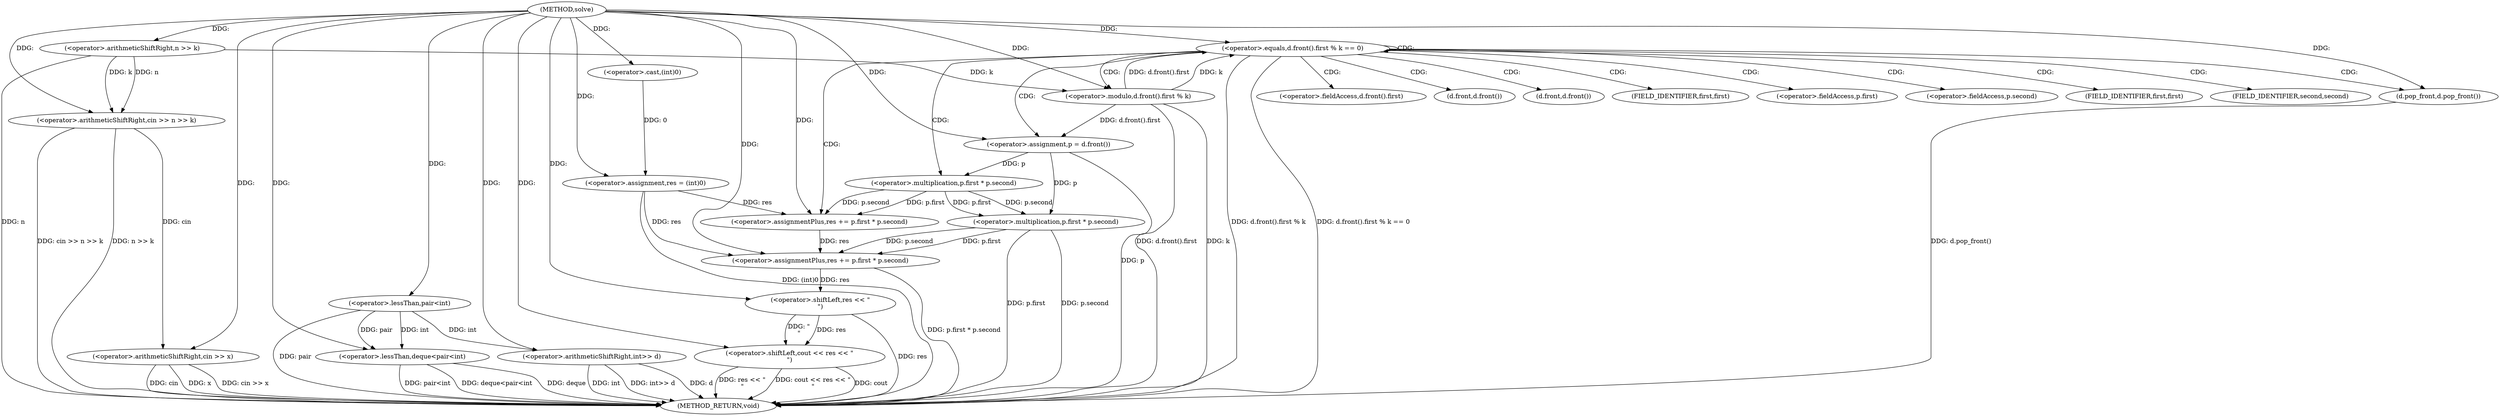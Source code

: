 digraph "solve" {  
"1000104" [label = "(METHOD,solve)" ]
"1000174" [label = "(METHOD_RETURN,void)" ]
"1000109" [label = "(<operator>.arithmeticShiftRight,cin >> n >> k)" ]
"1000129" [label = "(<operator>.assignment,res = (int)0)" ]
"1000169" [label = "(<operator>.shiftLeft,cout << res << \"\n\")" ]
"1000115" [label = "(<operator>.lessThan,deque<pair<int)" ]
"1000120" [label = "(<operator>.arithmeticShiftRight,int>> d)" ]
"1000124" [label = "(<operator>.arithmeticShiftRight,cin >> x)" ]
"1000135" [label = "(<operator>.equals,d.front().first % k == 0)" ]
"1000160" [label = "(<operator>.assignmentPlus,res += p.first * p.second)" ]
"1000111" [label = "(<operator>.arithmeticShiftRight,n >> k)" ]
"1000131" [label = "(<operator>.cast,(int)0)" ]
"1000144" [label = "(<operator>.assignment,p = d.front())" ]
"1000147" [label = "(d.pop_front,d.pop_front())" ]
"1000148" [label = "(<operator>.assignmentPlus,res += p.first * p.second)" ]
"1000171" [label = "(<operator>.shiftLeft,res << \"\n\")" ]
"1000117" [label = "(<operator>.lessThan,pair<int)" ]
"1000136" [label = "(<operator>.modulo,d.front().first % k)" ]
"1000162" [label = "(<operator>.multiplication,p.first * p.second)" ]
"1000150" [label = "(<operator>.multiplication,p.first * p.second)" ]
"1000137" [label = "(<operator>.fieldAccess,d.front().first)" ]
"1000146" [label = "(d.front,d.front())" ]
"1000138" [label = "(d.front,d.front())" ]
"1000139" [label = "(FIELD_IDENTIFIER,first,first)" ]
"1000151" [label = "(<operator>.fieldAccess,p.first)" ]
"1000154" [label = "(<operator>.fieldAccess,p.second)" ]
"1000153" [label = "(FIELD_IDENTIFIER,first,first)" ]
"1000156" [label = "(FIELD_IDENTIFIER,second,second)" ]
  "1000111" -> "1000174"  [ label = "DDG: n"] 
  "1000109" -> "1000174"  [ label = "DDG: n >> k"] 
  "1000109" -> "1000174"  [ label = "DDG: cin >> n >> k"] 
  "1000115" -> "1000174"  [ label = "DDG: pair<int"] 
  "1000115" -> "1000174"  [ label = "DDG: deque<pair<int"] 
  "1000120" -> "1000174"  [ label = "DDG: int"] 
  "1000120" -> "1000174"  [ label = "DDG: int>> d"] 
  "1000124" -> "1000174"  [ label = "DDG: cin"] 
  "1000124" -> "1000174"  [ label = "DDG: x"] 
  "1000124" -> "1000174"  [ label = "DDG: cin >> x"] 
  "1000129" -> "1000174"  [ label = "DDG: (int)0"] 
  "1000136" -> "1000174"  [ label = "DDG: d.front().first"] 
  "1000136" -> "1000174"  [ label = "DDG: k"] 
  "1000135" -> "1000174"  [ label = "DDG: d.front().first % k"] 
  "1000135" -> "1000174"  [ label = "DDG: d.front().first % k == 0"] 
  "1000162" -> "1000174"  [ label = "DDG: p.first"] 
  "1000162" -> "1000174"  [ label = "DDG: p.second"] 
  "1000160" -> "1000174"  [ label = "DDG: p.first * p.second"] 
  "1000171" -> "1000174"  [ label = "DDG: res"] 
  "1000169" -> "1000174"  [ label = "DDG: res << \"\n\""] 
  "1000169" -> "1000174"  [ label = "DDG: cout << res << \"\n\""] 
  "1000144" -> "1000174"  [ label = "DDG: p"] 
  "1000147" -> "1000174"  [ label = "DDG: d.pop_front()"] 
  "1000120" -> "1000174"  [ label = "DDG: d"] 
  "1000115" -> "1000174"  [ label = "DDG: deque"] 
  "1000169" -> "1000174"  [ label = "DDG: cout"] 
  "1000117" -> "1000174"  [ label = "DDG: pair"] 
  "1000131" -> "1000129"  [ label = "DDG: 0"] 
  "1000104" -> "1000109"  [ label = "DDG: "] 
  "1000111" -> "1000109"  [ label = "DDG: n"] 
  "1000111" -> "1000109"  [ label = "DDG: k"] 
  "1000104" -> "1000129"  [ label = "DDG: "] 
  "1000162" -> "1000160"  [ label = "DDG: p.first"] 
  "1000162" -> "1000160"  [ label = "DDG: p.second"] 
  "1000104" -> "1000169"  [ label = "DDG: "] 
  "1000171" -> "1000169"  [ label = "DDG: res"] 
  "1000171" -> "1000169"  [ label = "DDG: \"\n\""] 
  "1000104" -> "1000111"  [ label = "DDG: "] 
  "1000104" -> "1000115"  [ label = "DDG: "] 
  "1000117" -> "1000115"  [ label = "DDG: pair"] 
  "1000117" -> "1000115"  [ label = "DDG: int"] 
  "1000117" -> "1000120"  [ label = "DDG: int"] 
  "1000104" -> "1000120"  [ label = "DDG: "] 
  "1000109" -> "1000124"  [ label = "DDG: cin"] 
  "1000104" -> "1000124"  [ label = "DDG: "] 
  "1000104" -> "1000131"  [ label = "DDG: "] 
  "1000136" -> "1000135"  [ label = "DDG: d.front().first"] 
  "1000136" -> "1000135"  [ label = "DDG: k"] 
  "1000104" -> "1000135"  [ label = "DDG: "] 
  "1000136" -> "1000144"  [ label = "DDG: d.front().first"] 
  "1000104" -> "1000144"  [ label = "DDG: "] 
  "1000104" -> "1000147"  [ label = "DDG: "] 
  "1000150" -> "1000148"  [ label = "DDG: p.second"] 
  "1000150" -> "1000148"  [ label = "DDG: p.first"] 
  "1000129" -> "1000160"  [ label = "DDG: res"] 
  "1000148" -> "1000160"  [ label = "DDG: res"] 
  "1000104" -> "1000160"  [ label = "DDG: "] 
  "1000160" -> "1000171"  [ label = "DDG: res"] 
  "1000104" -> "1000171"  [ label = "DDG: "] 
  "1000104" -> "1000117"  [ label = "DDG: "] 
  "1000111" -> "1000136"  [ label = "DDG: k"] 
  "1000104" -> "1000136"  [ label = "DDG: "] 
  "1000129" -> "1000148"  [ label = "DDG: res"] 
  "1000104" -> "1000148"  [ label = "DDG: "] 
  "1000144" -> "1000162"  [ label = "DDG: p"] 
  "1000150" -> "1000162"  [ label = "DDG: p.first"] 
  "1000150" -> "1000162"  [ label = "DDG: p.second"] 
  "1000144" -> "1000150"  [ label = "DDG: p"] 
  "1000135" -> "1000137"  [ label = "CDG: "] 
  "1000135" -> "1000156"  [ label = "CDG: "] 
  "1000135" -> "1000154"  [ label = "CDG: "] 
  "1000135" -> "1000147"  [ label = "CDG: "] 
  "1000135" -> "1000151"  [ label = "CDG: "] 
  "1000135" -> "1000153"  [ label = "CDG: "] 
  "1000135" -> "1000150"  [ label = "CDG: "] 
  "1000135" -> "1000139"  [ label = "CDG: "] 
  "1000135" -> "1000135"  [ label = "CDG: "] 
  "1000135" -> "1000148"  [ label = "CDG: "] 
  "1000135" -> "1000146"  [ label = "CDG: "] 
  "1000135" -> "1000136"  [ label = "CDG: "] 
  "1000135" -> "1000144"  [ label = "CDG: "] 
  "1000135" -> "1000138"  [ label = "CDG: "] 
}
